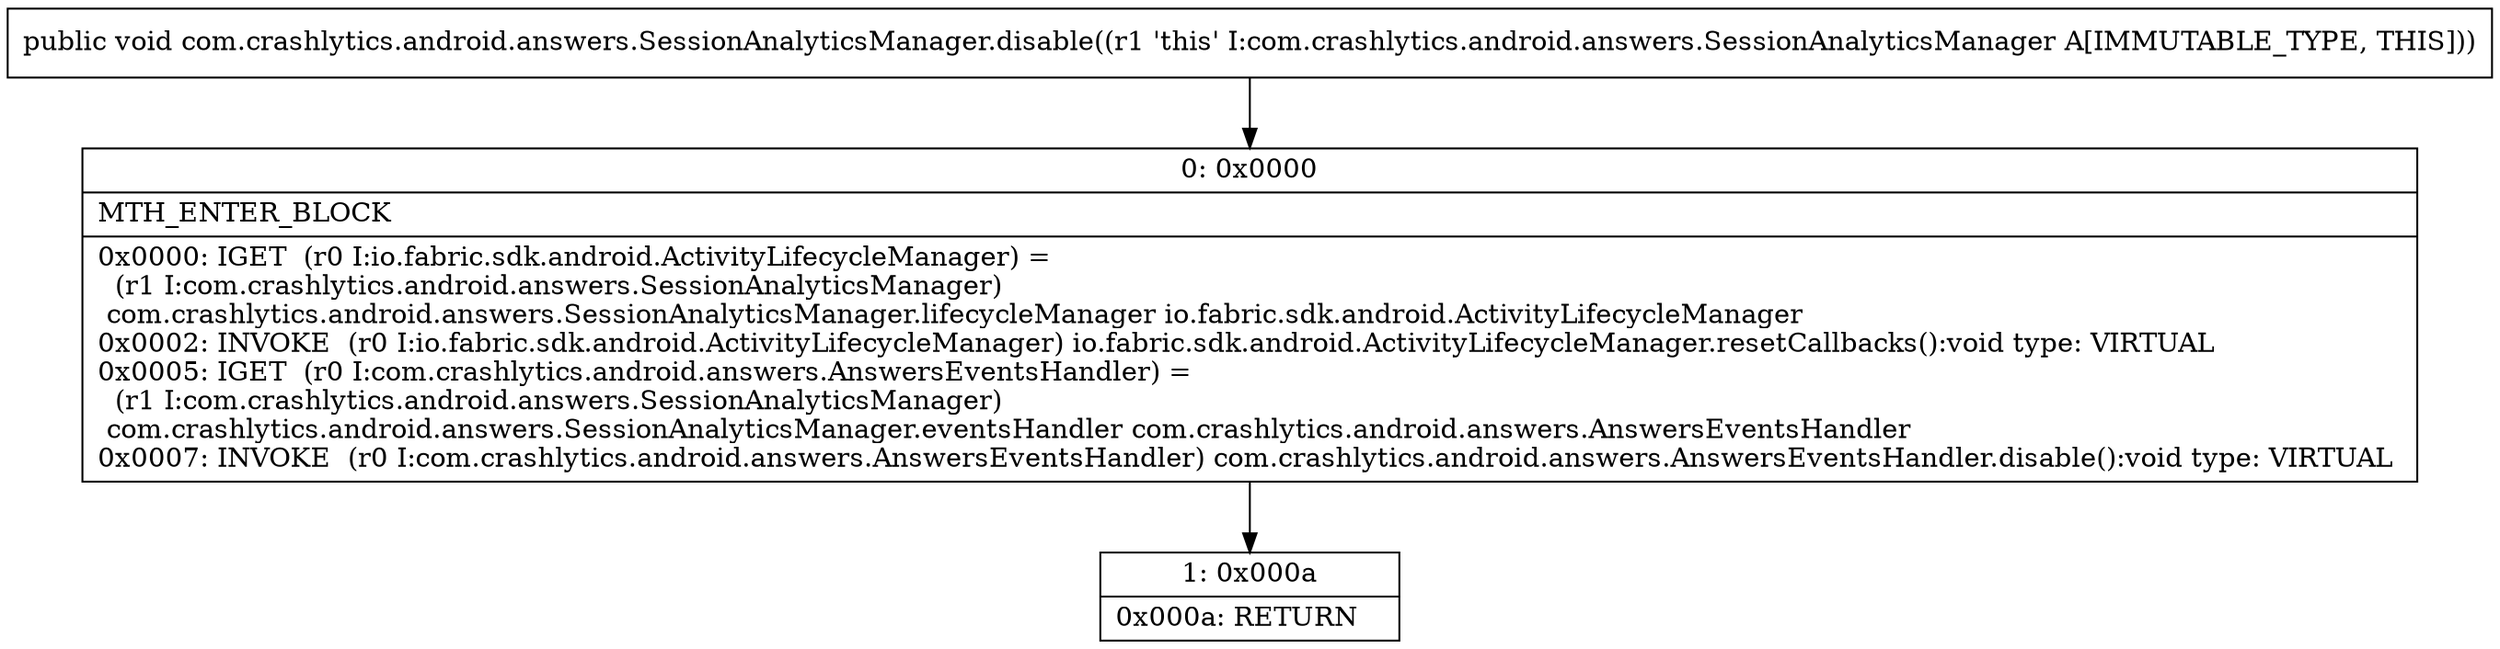 digraph "CFG forcom.crashlytics.android.answers.SessionAnalyticsManager.disable()V" {
Node_0 [shape=record,label="{0\:\ 0x0000|MTH_ENTER_BLOCK\l|0x0000: IGET  (r0 I:io.fabric.sdk.android.ActivityLifecycleManager) = \l  (r1 I:com.crashlytics.android.answers.SessionAnalyticsManager)\l com.crashlytics.android.answers.SessionAnalyticsManager.lifecycleManager io.fabric.sdk.android.ActivityLifecycleManager \l0x0002: INVOKE  (r0 I:io.fabric.sdk.android.ActivityLifecycleManager) io.fabric.sdk.android.ActivityLifecycleManager.resetCallbacks():void type: VIRTUAL \l0x0005: IGET  (r0 I:com.crashlytics.android.answers.AnswersEventsHandler) = \l  (r1 I:com.crashlytics.android.answers.SessionAnalyticsManager)\l com.crashlytics.android.answers.SessionAnalyticsManager.eventsHandler com.crashlytics.android.answers.AnswersEventsHandler \l0x0007: INVOKE  (r0 I:com.crashlytics.android.answers.AnswersEventsHandler) com.crashlytics.android.answers.AnswersEventsHandler.disable():void type: VIRTUAL \l}"];
Node_1 [shape=record,label="{1\:\ 0x000a|0x000a: RETURN   \l}"];
MethodNode[shape=record,label="{public void com.crashlytics.android.answers.SessionAnalyticsManager.disable((r1 'this' I:com.crashlytics.android.answers.SessionAnalyticsManager A[IMMUTABLE_TYPE, THIS])) }"];
MethodNode -> Node_0;
Node_0 -> Node_1;
}


